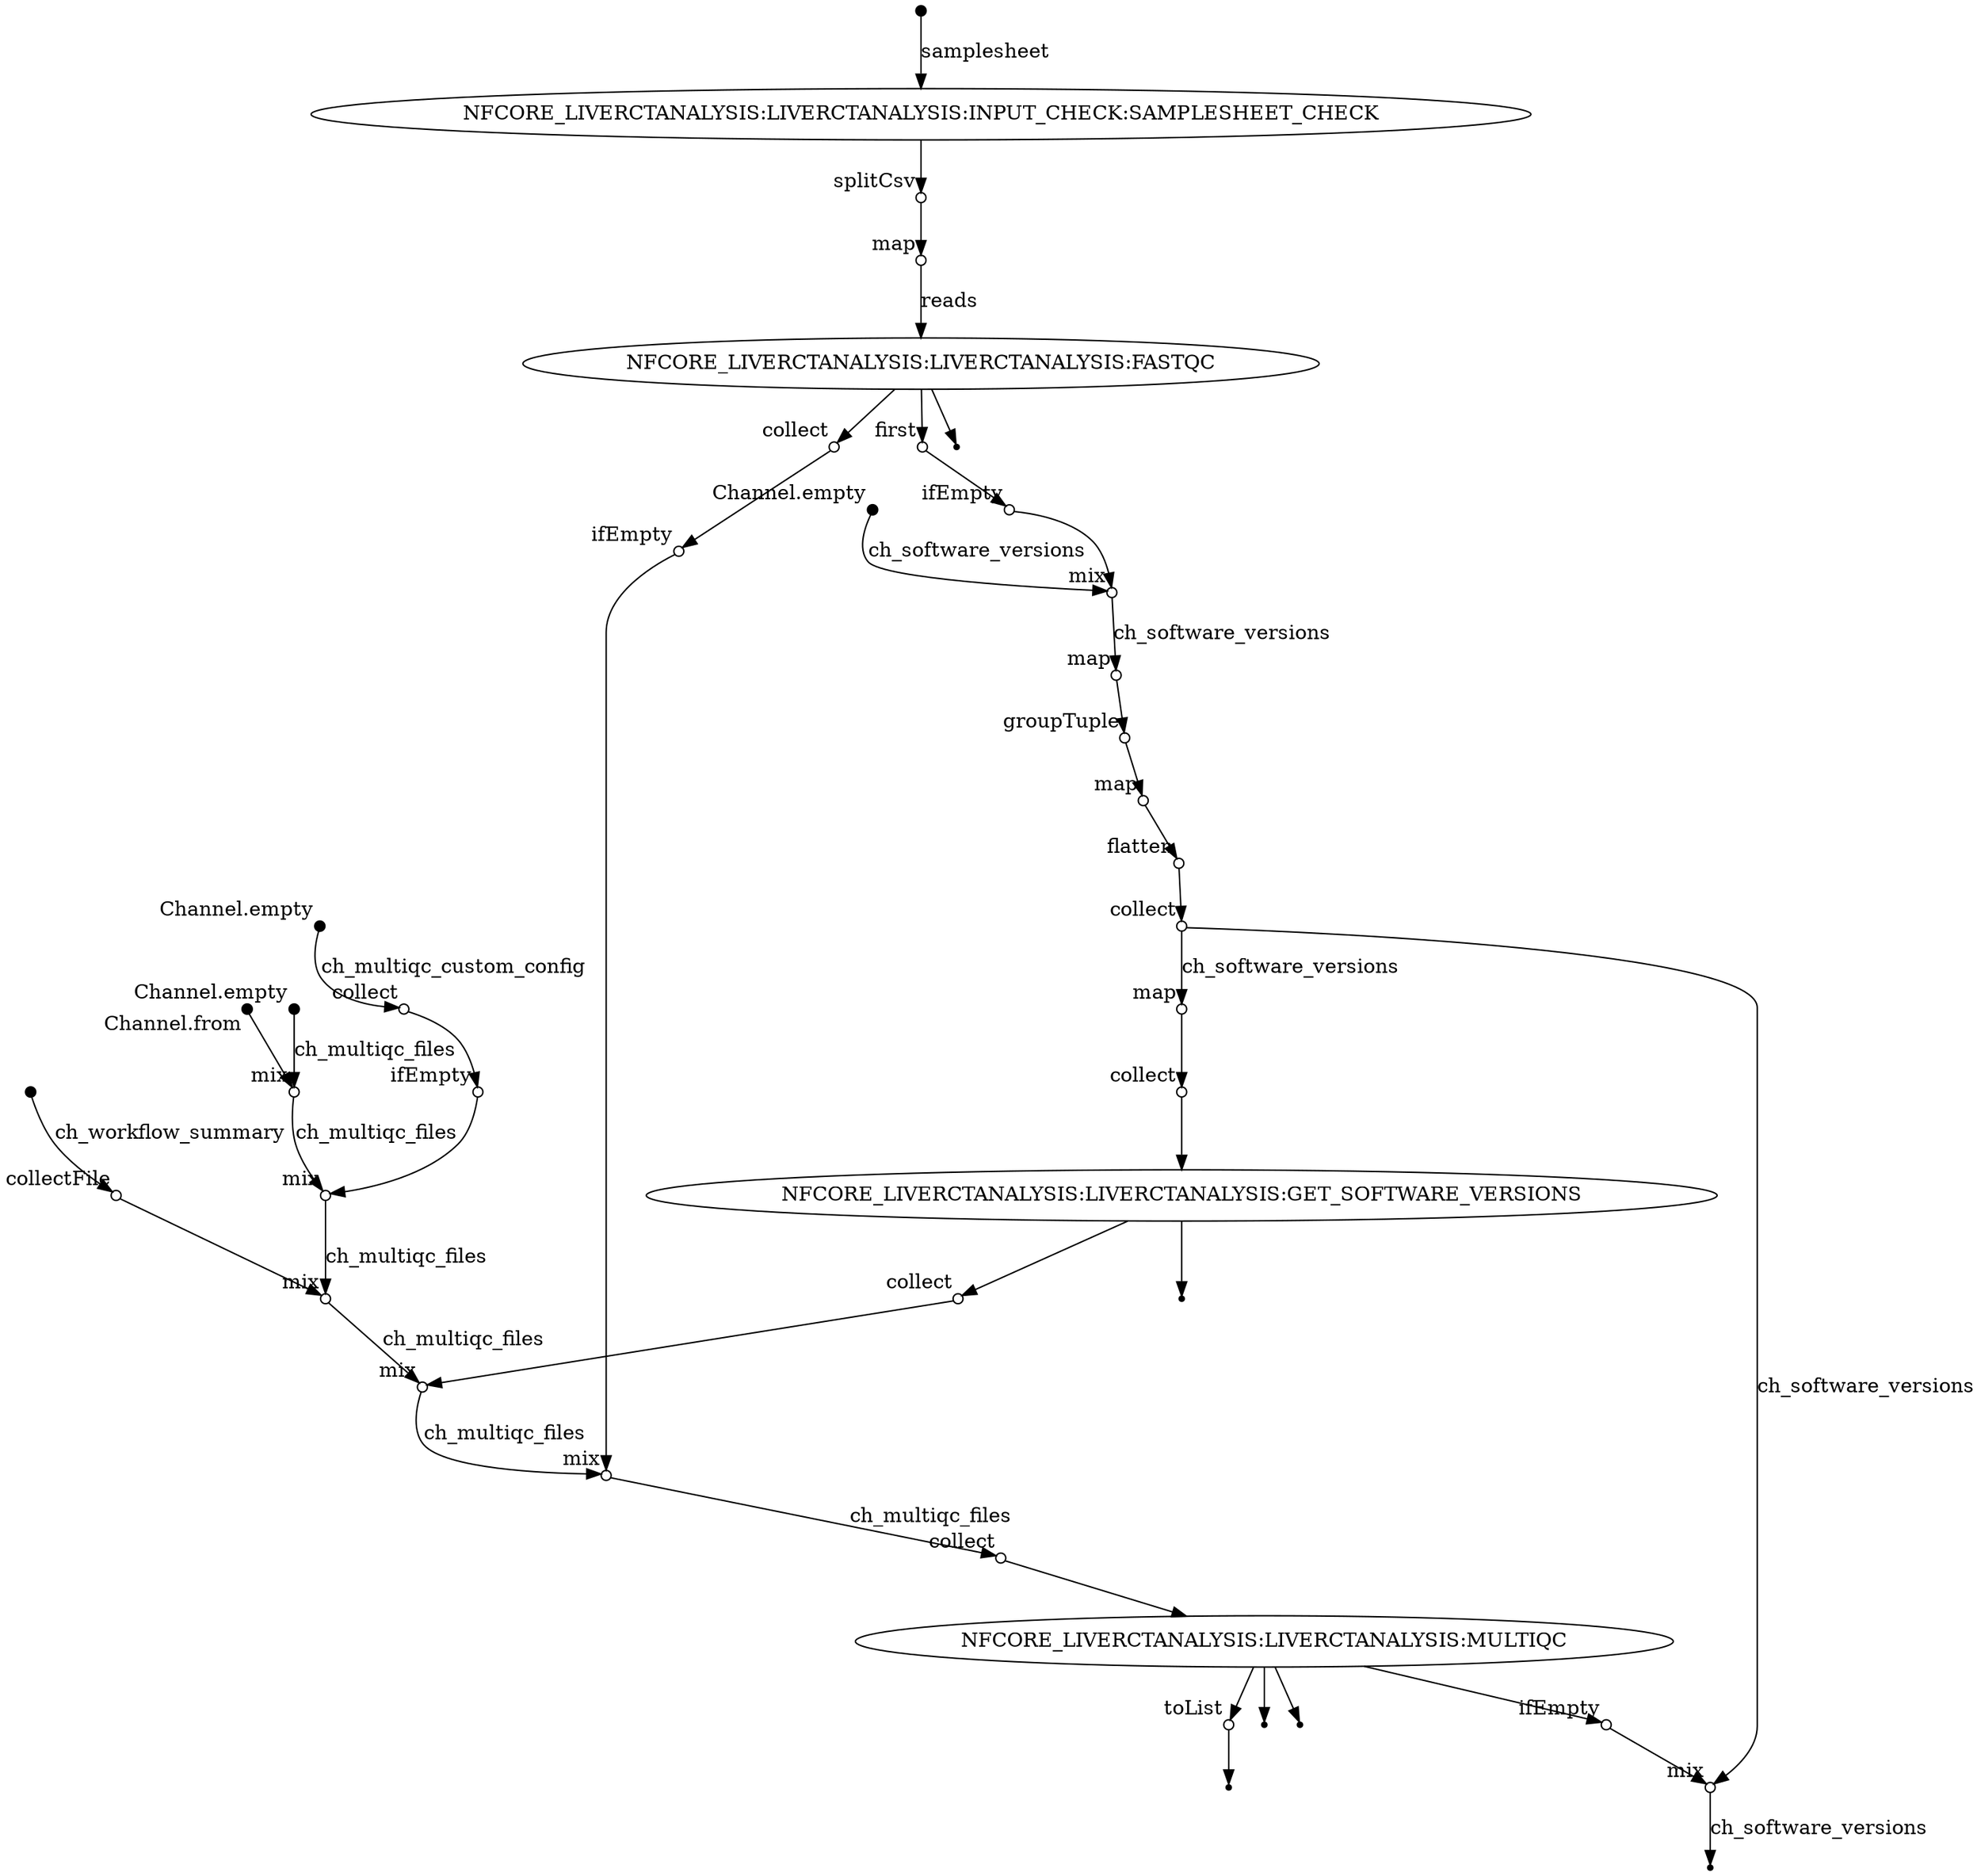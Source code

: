 digraph "liverctanalysis_dag" {
v0 [shape=point,label="",fixedsize=true,width=0.1,xlabel="Channel.empty"];
v23 [shape=circle,label="",fixedsize=true,width=0.1,xlabel="collect"];
v0 -> v23 [label="ch_multiqc_custom_config"];

v1 [shape=point,label="",fixedsize=true,width=0.1,xlabel="Channel.empty"];
v10 [shape=circle,label="",fixedsize=true,width=0.1,xlabel="mix"];
v1 -> v10 [label="ch_software_versions"];

v2 [shape=point,label="",fixedsize=true,width=0.1];
v3 [label="NFCORE_LIVERCTANALYSIS:LIVERCTANALYSIS:INPUT_CHECK:SAMPLESHEET_CHECK"];
v2 -> v3 [label="samplesheet"];

v3 [label="NFCORE_LIVERCTANALYSIS:LIVERCTANALYSIS:INPUT_CHECK:SAMPLESHEET_CHECK"];
v4 [shape=circle,label="",fixedsize=true,width=0.1,xlabel="splitCsv"];
v3 -> v4;

v4 [shape=circle,label="",fixedsize=true,width=0.1,xlabel="splitCsv"];
v5 [shape=circle,label="",fixedsize=true,width=0.1,xlabel="map"];
v4 -> v5;

v5 [shape=circle,label="",fixedsize=true,width=0.1,xlabel="map"];
v6 [label="NFCORE_LIVERCTANALYSIS:LIVERCTANALYSIS:FASTQC"];
v5 -> v6 [label="reads"];

v6 [label="NFCORE_LIVERCTANALYSIS:LIVERCTANALYSIS:FASTQC"];
v7 [shape=point];
v6 -> v7;

v6 [label="NFCORE_LIVERCTANALYSIS:LIVERCTANALYSIS:FASTQC"];
v31 [shape=circle,label="",fixedsize=true,width=0.1,xlabel="collect"];
v6 -> v31;

v6 [label="NFCORE_LIVERCTANALYSIS:LIVERCTANALYSIS:FASTQC"];
v8 [shape=circle,label="",fixedsize=true,width=0.1,xlabel="first"];
v6 -> v8;

v8 [shape=circle,label="",fixedsize=true,width=0.1,xlabel="first"];
v9 [shape=circle,label="",fixedsize=true,width=0.1,xlabel="ifEmpty"];
v8 -> v9;

v9 [shape=circle,label="",fixedsize=true,width=0.1,xlabel="ifEmpty"];
v10 [shape=circle,label="",fixedsize=true,width=0.1,xlabel="mix"];
v9 -> v10;

v10 [shape=circle,label="",fixedsize=true,width=0.1,xlabel="mix"];
v11 [shape=circle,label="",fixedsize=true,width=0.1,xlabel="map"];
v10 -> v11 [label="ch_software_versions"];

v11 [shape=circle,label="",fixedsize=true,width=0.1,xlabel="map"];
v12 [shape=circle,label="",fixedsize=true,width=0.1,xlabel="groupTuple"];
v11 -> v12;

v12 [shape=circle,label="",fixedsize=true,width=0.1,xlabel="groupTuple"];
v13 [shape=circle,label="",fixedsize=true,width=0.1,xlabel="map"];
v12 -> v13;

v13 [shape=circle,label="",fixedsize=true,width=0.1,xlabel="map"];
v14 [shape=circle,label="",fixedsize=true,width=0.1,xlabel="flatten"];
v13 -> v14;

v14 [shape=circle,label="",fixedsize=true,width=0.1,xlabel="flatten"];
v15 [shape=circle,label="",fixedsize=true,width=0.1,xlabel="collect"];
v14 -> v15;

v15 [shape=circle,label="",fixedsize=true,width=0.1,xlabel="collect"];
v16 [shape=circle,label="",fixedsize=true,width=0.1,xlabel="map"];
v15 -> v16 [label="ch_software_versions"];

v16 [shape=circle,label="",fixedsize=true,width=0.1,xlabel="map"];
v17 [shape=circle,label="",fixedsize=true,width=0.1,xlabel="collect"];
v16 -> v17;

v17 [shape=circle,label="",fixedsize=true,width=0.1,xlabel="collect"];
v18 [label="NFCORE_LIVERCTANALYSIS:LIVERCTANALYSIS:GET_SOFTWARE_VERSIONS"];
v17 -> v18;

v18 [label="NFCORE_LIVERCTANALYSIS:LIVERCTANALYSIS:GET_SOFTWARE_VERSIONS"];
v19 [shape=point];
v18 -> v19;

v18 [label="NFCORE_LIVERCTANALYSIS:LIVERCTANALYSIS:GET_SOFTWARE_VERSIONS"];
v29 [shape=circle,label="",fixedsize=true,width=0.1,xlabel="collect"];
v18 -> v29;

v20 [shape=point,label="",fixedsize=true,width=0.1,xlabel="Channel.empty"];
v22 [shape=circle,label="",fixedsize=true,width=0.1,xlabel="mix"];
v20 -> v22 [label="ch_multiqc_files"];

v21 [shape=point,label="",fixedsize=true,width=0.1,xlabel="Channel.from"];
v22 [shape=circle,label="",fixedsize=true,width=0.1,xlabel="mix"];
v21 -> v22;

v22 [shape=circle,label="",fixedsize=true,width=0.1,xlabel="mix"];
v25 [shape=circle,label="",fixedsize=true,width=0.1,xlabel="mix"];
v22 -> v25 [label="ch_multiqc_files"];

v23 [shape=circle,label="",fixedsize=true,width=0.1,xlabel="collect"];
v24 [shape=circle,label="",fixedsize=true,width=0.1,xlabel="ifEmpty"];
v23 -> v24;

v24 [shape=circle,label="",fixedsize=true,width=0.1,xlabel="ifEmpty"];
v25 [shape=circle,label="",fixedsize=true,width=0.1,xlabel="mix"];
v24 -> v25;

v25 [shape=circle,label="",fixedsize=true,width=0.1,xlabel="mix"];
v28 [shape=circle,label="",fixedsize=true,width=0.1,xlabel="mix"];
v25 -> v28 [label="ch_multiqc_files"];

v26 [shape=point,label="",fixedsize=true,width=0.1];
v27 [shape=circle,label="",fixedsize=true,width=0.1,xlabel="collectFile"];
v26 -> v27 [label="ch_workflow_summary"];

v27 [shape=circle,label="",fixedsize=true,width=0.1,xlabel="collectFile"];
v28 [shape=circle,label="",fixedsize=true,width=0.1,xlabel="mix"];
v27 -> v28;

v28 [shape=circle,label="",fixedsize=true,width=0.1,xlabel="mix"];
v30 [shape=circle,label="",fixedsize=true,width=0.1,xlabel="mix"];
v28 -> v30 [label="ch_multiqc_files"];

v29 [shape=circle,label="",fixedsize=true,width=0.1,xlabel="collect"];
v30 [shape=circle,label="",fixedsize=true,width=0.1,xlabel="mix"];
v29 -> v30;

v30 [shape=circle,label="",fixedsize=true,width=0.1,xlabel="mix"];
v33 [shape=circle,label="",fixedsize=true,width=0.1,xlabel="mix"];
v30 -> v33 [label="ch_multiqc_files"];

v31 [shape=circle,label="",fixedsize=true,width=0.1,xlabel="collect"];
v32 [shape=circle,label="",fixedsize=true,width=0.1,xlabel="ifEmpty"];
v31 -> v32;

v32 [shape=circle,label="",fixedsize=true,width=0.1,xlabel="ifEmpty"];
v33 [shape=circle,label="",fixedsize=true,width=0.1,xlabel="mix"];
v32 -> v33;

v33 [shape=circle,label="",fixedsize=true,width=0.1,xlabel="mix"];
v34 [shape=circle,label="",fixedsize=true,width=0.1,xlabel="collect"];
v33 -> v34 [label="ch_multiqc_files"];

v34 [shape=circle,label="",fixedsize=true,width=0.1,xlabel="collect"];
v35 [label="NFCORE_LIVERCTANALYSIS:LIVERCTANALYSIS:MULTIQC"];
v34 -> v35;

v35 [label="NFCORE_LIVERCTANALYSIS:LIVERCTANALYSIS:MULTIQC"];
v38 [shape=circle,label="",fixedsize=true,width=0.1,xlabel="toList"];
v35 -> v38;

v35 [label="NFCORE_LIVERCTANALYSIS:LIVERCTANALYSIS:MULTIQC"];
v37 [shape=point];
v35 -> v37;

v35 [label="NFCORE_LIVERCTANALYSIS:LIVERCTANALYSIS:MULTIQC"];
v36 [shape=point];
v35 -> v36;

v35 [label="NFCORE_LIVERCTANALYSIS:LIVERCTANALYSIS:MULTIQC"];
v40 [shape=circle,label="",fixedsize=true,width=0.1,xlabel="ifEmpty"];
v35 -> v40;

v38 [shape=circle,label="",fixedsize=true,width=0.1,xlabel="toList"];
v39 [shape=point];
v38 -> v39;

v40 [shape=circle,label="",fixedsize=true,width=0.1,xlabel="ifEmpty"];
v41 [shape=circle,label="",fixedsize=true,width=0.1,xlabel="mix"];
v40 -> v41;

v15 [shape=circle,label="",fixedsize=true,width=0.1,xlabel="collect"];
v41 [shape=circle,label="",fixedsize=true,width=0.1,xlabel="mix"];
v15 -> v41 [label="ch_software_versions"];

v41 [shape=circle,label="",fixedsize=true,width=0.1,xlabel="mix"];
v42 [shape=point];
v41 -> v42 [label="ch_software_versions"];

}

